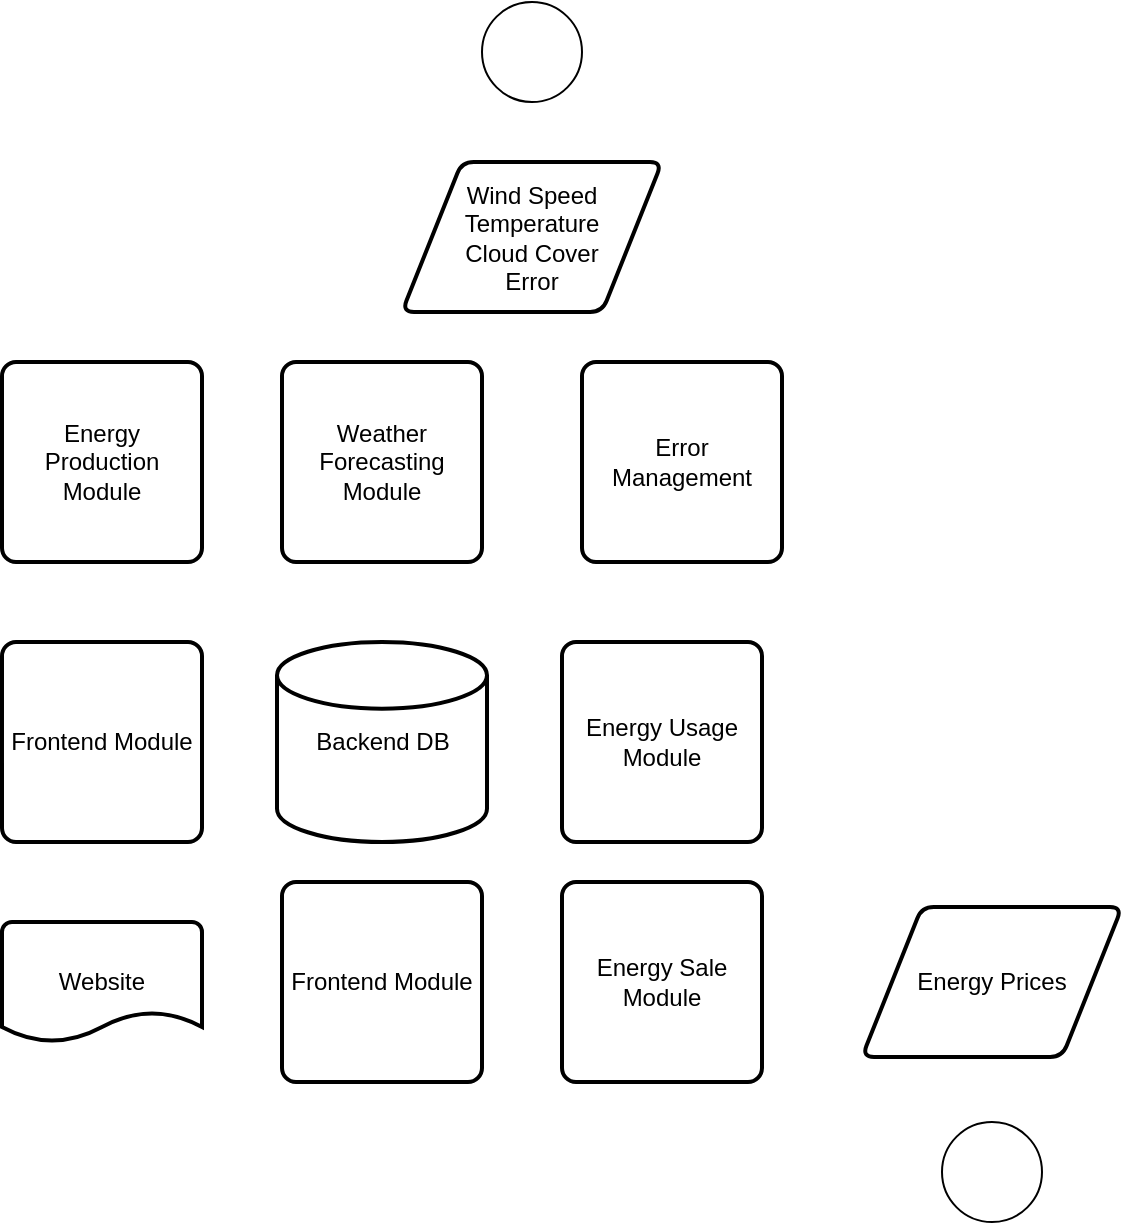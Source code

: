 <mxfile version="14.4.2" type="github">
  <diagram id="C5RBs43oDa-KdzZeNtuy" name="Page-1">
    <mxGraphModel dx="824" dy="922" grid="1" gridSize="10" guides="1" tooltips="1" connect="1" arrows="1" fold="1" page="1" pageScale="1" pageWidth="827" pageHeight="1169" math="0" shadow="0">
      <root>
        <mxCell id="WIyWlLk6GJQsqaUBKTNV-0" />
        <mxCell id="WIyWlLk6GJQsqaUBKTNV-1" parent="WIyWlLk6GJQsqaUBKTNV-0" />
        <mxCell id="kpdjPYLvynA6Ji1GiDuN-0" value="Backend DB" style="strokeWidth=2;html=1;shape=mxgraph.flowchart.database;whiteSpace=wrap;" vertex="1" parent="WIyWlLk6GJQsqaUBKTNV-1">
          <mxGeometry x="337.5" y="470" width="105" height="100" as="geometry" />
        </mxCell>
        <mxCell id="kpdjPYLvynA6Ji1GiDuN-1" value="Wind Speed&lt;br&gt;Temperature&lt;br&gt;Cloud Cover&lt;br&gt;Error" style="shape=parallelogram;html=1;strokeWidth=2;perimeter=parallelogramPerimeter;whiteSpace=wrap;rounded=1;arcSize=12;size=0.23;" vertex="1" parent="WIyWlLk6GJQsqaUBKTNV-1">
          <mxGeometry x="400" y="230" width="130" height="75" as="geometry" />
        </mxCell>
        <mxCell id="kpdjPYLvynA6Ji1GiDuN-2" value="" style="ellipse;whiteSpace=wrap;html=1;aspect=fixed;" vertex="1" parent="WIyWlLk6GJQsqaUBKTNV-1">
          <mxGeometry x="440" y="150" width="50" height="50" as="geometry" />
        </mxCell>
        <mxCell id="kpdjPYLvynA6Ji1GiDuN-4" value="" style="ellipse;whiteSpace=wrap;html=1;aspect=fixed;" vertex="1" parent="WIyWlLk6GJQsqaUBKTNV-1">
          <mxGeometry x="670" y="710" width="50" height="50" as="geometry" />
        </mxCell>
        <mxCell id="kpdjPYLvynA6Ji1GiDuN-13" value="Energy Usage Module" style="rounded=1;whiteSpace=wrap;html=1;absoluteArcSize=1;arcSize=14;strokeWidth=2;" vertex="1" parent="WIyWlLk6GJQsqaUBKTNV-1">
          <mxGeometry x="480" y="470" width="100" height="100" as="geometry" />
        </mxCell>
        <mxCell id="kpdjPYLvynA6Ji1GiDuN-14" value="Frontend Module" style="rounded=1;whiteSpace=wrap;html=1;absoluteArcSize=1;arcSize=14;strokeWidth=2;" vertex="1" parent="WIyWlLk6GJQsqaUBKTNV-1">
          <mxGeometry x="200" y="470" width="100" height="100" as="geometry" />
        </mxCell>
        <mxCell id="kpdjPYLvynA6Ji1GiDuN-16" value="Energy Production Module" style="rounded=1;whiteSpace=wrap;html=1;absoluteArcSize=1;arcSize=14;strokeWidth=2;" vertex="1" parent="WIyWlLk6GJQsqaUBKTNV-1">
          <mxGeometry x="200" y="330" width="100" height="100" as="geometry" />
        </mxCell>
        <mxCell id="kpdjPYLvynA6Ji1GiDuN-17" value="Weather Forecasting Module" style="rounded=1;whiteSpace=wrap;html=1;absoluteArcSize=1;arcSize=14;strokeWidth=2;" vertex="1" parent="WIyWlLk6GJQsqaUBKTNV-1">
          <mxGeometry x="340" y="330" width="100" height="100" as="geometry" />
        </mxCell>
        <mxCell id="kpdjPYLvynA6Ji1GiDuN-18" value="Error Management" style="rounded=1;whiteSpace=wrap;html=1;absoluteArcSize=1;arcSize=14;strokeWidth=2;" vertex="1" parent="WIyWlLk6GJQsqaUBKTNV-1">
          <mxGeometry x="490" y="330" width="100" height="100" as="geometry" />
        </mxCell>
        <mxCell id="kpdjPYLvynA6Ji1GiDuN-19" value="Website" style="strokeWidth=2;html=1;shape=mxgraph.flowchart.document2;whiteSpace=wrap;size=0.25;" vertex="1" parent="WIyWlLk6GJQsqaUBKTNV-1">
          <mxGeometry x="200" y="610" width="100" height="60" as="geometry" />
        </mxCell>
        <mxCell id="kpdjPYLvynA6Ji1GiDuN-31" value="Frontend Module" style="rounded=1;whiteSpace=wrap;html=1;absoluteArcSize=1;arcSize=14;strokeWidth=2;" vertex="1" parent="WIyWlLk6GJQsqaUBKTNV-1">
          <mxGeometry x="340" y="590" width="100" height="100" as="geometry" />
        </mxCell>
        <mxCell id="kpdjPYLvynA6Ji1GiDuN-32" value="Energy Prices" style="shape=parallelogram;html=1;strokeWidth=2;perimeter=parallelogramPerimeter;whiteSpace=wrap;rounded=1;arcSize=12;size=0.23;" vertex="1" parent="WIyWlLk6GJQsqaUBKTNV-1">
          <mxGeometry x="630" y="602.5" width="130" height="75" as="geometry" />
        </mxCell>
        <mxCell id="kpdjPYLvynA6Ji1GiDuN-35" value="Energy Sale Module" style="rounded=1;whiteSpace=wrap;html=1;absoluteArcSize=1;arcSize=14;strokeWidth=2;" vertex="1" parent="WIyWlLk6GJQsqaUBKTNV-1">
          <mxGeometry x="480" y="590" width="100" height="100" as="geometry" />
        </mxCell>
      </root>
    </mxGraphModel>
  </diagram>
</mxfile>
